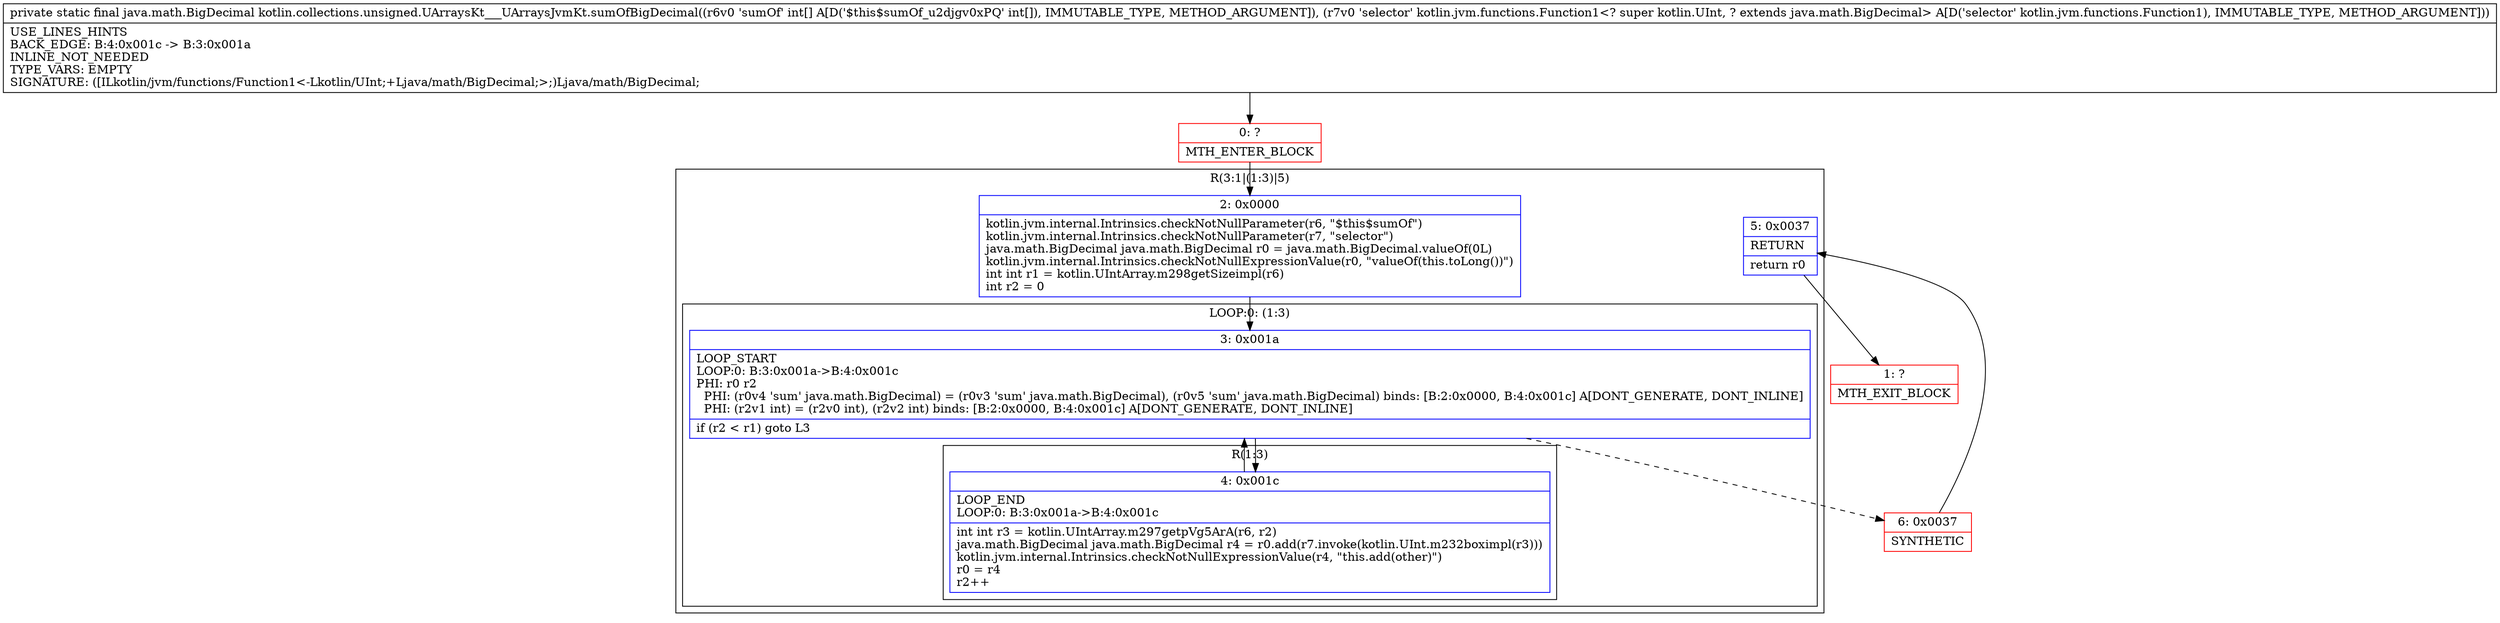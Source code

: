 digraph "CFG forkotlin.collections.unsigned.UArraysKt___UArraysJvmKt.sumOfBigDecimal([ILkotlin\/jvm\/functions\/Function1;)Ljava\/math\/BigDecimal;" {
subgraph cluster_Region_1309331814 {
label = "R(3:1|(1:3)|5)";
node [shape=record,color=blue];
Node_2 [shape=record,label="{2\:\ 0x0000|kotlin.jvm.internal.Intrinsics.checkNotNullParameter(r6, \"$this$sumOf\")\lkotlin.jvm.internal.Intrinsics.checkNotNullParameter(r7, \"selector\")\ljava.math.BigDecimal java.math.BigDecimal r0 = java.math.BigDecimal.valueOf(0L)\lkotlin.jvm.internal.Intrinsics.checkNotNullExpressionValue(r0, \"valueOf(this.toLong())\")\lint int r1 = kotlin.UIntArray.m298getSizeimpl(r6)\lint r2 = 0\l}"];
subgraph cluster_LoopRegion_775520932 {
label = "LOOP:0: (1:3)";
node [shape=record,color=blue];
Node_3 [shape=record,label="{3\:\ 0x001a|LOOP_START\lLOOP:0: B:3:0x001a\-\>B:4:0x001c\lPHI: r0 r2 \l  PHI: (r0v4 'sum' java.math.BigDecimal) = (r0v3 'sum' java.math.BigDecimal), (r0v5 'sum' java.math.BigDecimal) binds: [B:2:0x0000, B:4:0x001c] A[DONT_GENERATE, DONT_INLINE]\l  PHI: (r2v1 int) = (r2v0 int), (r2v2 int) binds: [B:2:0x0000, B:4:0x001c] A[DONT_GENERATE, DONT_INLINE]\l|if (r2 \< r1) goto L3\l}"];
subgraph cluster_Region_503798084 {
label = "R(1:3)";
node [shape=record,color=blue];
Node_4 [shape=record,label="{4\:\ 0x001c|LOOP_END\lLOOP:0: B:3:0x001a\-\>B:4:0x001c\l|int int r3 = kotlin.UIntArray.m297getpVg5ArA(r6, r2)\ljava.math.BigDecimal java.math.BigDecimal r4 = r0.add(r7.invoke(kotlin.UInt.m232boximpl(r3)))\lkotlin.jvm.internal.Intrinsics.checkNotNullExpressionValue(r4, \"this.add(other)\")\lr0 = r4\lr2++\l}"];
}
}
Node_5 [shape=record,label="{5\:\ 0x0037|RETURN\l|return r0\l}"];
}
Node_0 [shape=record,color=red,label="{0\:\ ?|MTH_ENTER_BLOCK\l}"];
Node_6 [shape=record,color=red,label="{6\:\ 0x0037|SYNTHETIC\l}"];
Node_1 [shape=record,color=red,label="{1\:\ ?|MTH_EXIT_BLOCK\l}"];
MethodNode[shape=record,label="{private static final java.math.BigDecimal kotlin.collections.unsigned.UArraysKt___UArraysJvmKt.sumOfBigDecimal((r6v0 'sumOf' int[] A[D('$this$sumOf_u2djgv0xPQ' int[]), IMMUTABLE_TYPE, METHOD_ARGUMENT]), (r7v0 'selector' kotlin.jvm.functions.Function1\<? super kotlin.UInt, ? extends java.math.BigDecimal\> A[D('selector' kotlin.jvm.functions.Function1), IMMUTABLE_TYPE, METHOD_ARGUMENT]))  | USE_LINES_HINTS\lBACK_EDGE: B:4:0x001c \-\> B:3:0x001a\lINLINE_NOT_NEEDED\lTYPE_VARS: EMPTY\lSIGNATURE: ([ILkotlin\/jvm\/functions\/Function1\<\-Lkotlin\/UInt;+Ljava\/math\/BigDecimal;\>;)Ljava\/math\/BigDecimal;\l}"];
MethodNode -> Node_0;Node_2 -> Node_3;
Node_3 -> Node_4;
Node_3 -> Node_6[style=dashed];
Node_4 -> Node_3;
Node_5 -> Node_1;
Node_0 -> Node_2;
Node_6 -> Node_5;
}


